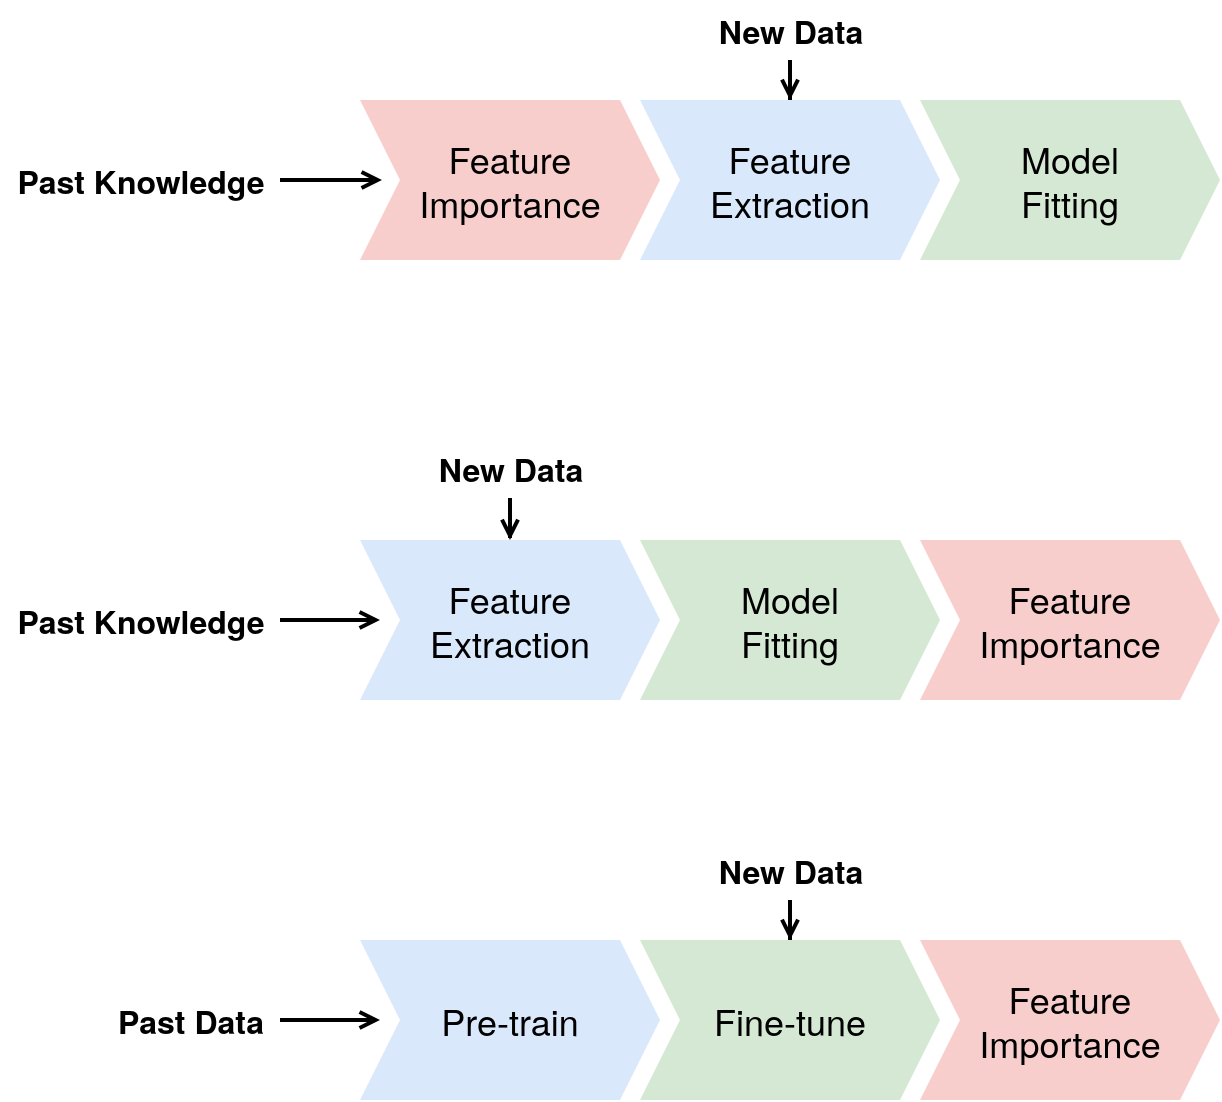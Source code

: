 <mxfile version="23.1.5" type="device">
  <diagram name="Pipelines" id="eZD0-G-Nd62M_n0Ie7R3">
    <mxGraphModel dx="1586" dy="880" grid="1" gridSize="10" guides="1" tooltips="1" connect="1" arrows="1" fold="1" page="1" pageScale="1" pageWidth="1169" pageHeight="827" background="none" math="1" shadow="0">
      <root>
        <mxCell id="0" />
        <mxCell id="1" parent="0" />
        <mxCell id="AMmRudQHQCqX7YxYYYv4-9" style="edgeStyle=orthogonalEdgeStyle;rounded=0;orthogonalLoop=1;jettySize=auto;html=1;fontFamily=Helvetica Neue;targetPerimeterSpacing=9;endArrow=open;endFill=0;strokeWidth=2;" edge="1" parent="1" source="AMmRudQHQCqX7YxYYYv4-8" target="AMmRudQHQCqX7YxYYYv4-13">
          <mxGeometry relative="1" as="geometry" />
        </mxCell>
        <mxCell id="AMmRudQHQCqX7YxYYYv4-8" value="Past Knowledge" style="text;html=1;align=center;verticalAlign=middle;resizable=0;points=[];autosize=1;strokeColor=none;fillColor=none;fontFamily=Helvetica Neue;fontSize=16;fontStyle=1;spacing=0;" vertex="1" parent="1">
          <mxGeometry x="20" y="255" width="140" height="30" as="geometry" />
        </mxCell>
        <mxCell id="AMmRudQHQCqX7YxYYYv4-11" style="edgeStyle=orthogonalEdgeStyle;rounded=0;orthogonalLoop=1;jettySize=auto;html=1;fontFamily=Helvetica Neue;targetPerimeterSpacing=10;endArrow=open;endFill=0;strokeWidth=2;" edge="1" parent="1" source="AMmRudQHQCqX7YxYYYv4-10" target="AMmRudQHQCqX7YxYYYv4-16">
          <mxGeometry relative="1" as="geometry">
            <mxPoint x="220" y="490" as="targetPoint" />
          </mxGeometry>
        </mxCell>
        <mxCell id="AMmRudQHQCqX7YxYYYv4-10" value="Past Knowledge" style="text;html=1;align=center;verticalAlign=middle;resizable=0;points=[];autosize=1;strokeColor=none;fillColor=none;fontFamily=Helvetica Neue;fontSize=16;fontStyle=1;spacing=0;" vertex="1" parent="1">
          <mxGeometry x="20" y="475" width="140" height="30" as="geometry" />
        </mxCell>
        <mxCell id="AMmRudQHQCqX7YxYYYv4-13" value="Feature&lt;br style=&quot;font-size: 18px;&quot;&gt;Importance" style="shape=step;perimeter=stepPerimeter;whiteSpace=wrap;html=1;fixedSize=1;fontFamily=Helvetica Neue;fontSize=18;fillColor=#f8cecc;strokeColor=none;" vertex="1" parent="1">
          <mxGeometry x="200" y="230" width="150" height="80" as="geometry" />
        </mxCell>
        <mxCell id="AMmRudQHQCqX7YxYYYv4-14" value="Model&lt;br style=&quot;font-size: 18px;&quot;&gt;Fitting" style="shape=step;perimeter=stepPerimeter;whiteSpace=wrap;html=1;fixedSize=1;fontFamily=Helvetica Neue;fontSize=18;fillColor=#d5e8d4;strokeColor=none;" vertex="1" parent="1">
          <mxGeometry x="480" y="230" width="150" height="80" as="geometry" />
        </mxCell>
        <mxCell id="AMmRudQHQCqX7YxYYYv4-15" value="Feature&lt;br style=&quot;font-size: 18px;&quot;&gt;Extraction" style="shape=step;perimeter=stepPerimeter;whiteSpace=wrap;html=1;fixedSize=1;fontFamily=Helvetica Neue;fontSize=18;fillColor=#dae8fc;strokeColor=none;" vertex="1" parent="1">
          <mxGeometry x="340" y="230" width="150" height="80" as="geometry" />
        </mxCell>
        <mxCell id="AMmRudQHQCqX7YxYYYv4-16" value="Feature&lt;br style=&quot;font-size: 18px;&quot;&gt;Extraction" style="shape=step;perimeter=stepPerimeter;whiteSpace=wrap;html=1;fixedSize=1;fontFamily=Helvetica Neue;fontSize=18;fillColor=#dae8fc;strokeColor=none;" vertex="1" parent="1">
          <mxGeometry x="200" y="450" width="150" height="80" as="geometry" />
        </mxCell>
        <mxCell id="AMmRudQHQCqX7YxYYYv4-17" value="Feature&lt;br&gt;Importance" style="shape=step;perimeter=stepPerimeter;whiteSpace=wrap;html=1;fixedSize=1;fontFamily=Helvetica Neue;fontSize=18;fillColor=#f8cecc;strokeColor=none;" vertex="1" parent="1">
          <mxGeometry x="480" y="450" width="150" height="80" as="geometry" />
        </mxCell>
        <mxCell id="AMmRudQHQCqX7YxYYYv4-18" value="Model&lt;br&gt;Fitting" style="shape=step;perimeter=stepPerimeter;whiteSpace=wrap;html=1;fixedSize=1;fontFamily=Helvetica Neue;fontSize=18;fillColor=#d5e8d4;strokeColor=none;" vertex="1" parent="1">
          <mxGeometry x="340" y="450" width="150" height="80" as="geometry" />
        </mxCell>
        <mxCell id="AMmRudQHQCqX7YxYYYv4-21" value="Pre-train" style="shape=step;perimeter=stepPerimeter;whiteSpace=wrap;html=1;fixedSize=1;fontFamily=Helvetica Neue;fontSize=18;fillColor=#dae8fc;strokeColor=none;" vertex="1" parent="1">
          <mxGeometry x="200" y="650" width="150" height="80" as="geometry" />
        </mxCell>
        <mxCell id="AMmRudQHQCqX7YxYYYv4-22" value="Feature&lt;br&gt;Importance" style="shape=step;perimeter=stepPerimeter;whiteSpace=wrap;html=1;fixedSize=1;fontFamily=Helvetica Neue;fontSize=18;fillColor=#f8cecc;strokeColor=none;" vertex="1" parent="1">
          <mxGeometry x="480" y="650" width="150" height="80" as="geometry" />
        </mxCell>
        <mxCell id="AMmRudQHQCqX7YxYYYv4-23" value="Fine-tune" style="shape=step;perimeter=stepPerimeter;whiteSpace=wrap;html=1;fixedSize=1;fontFamily=Helvetica Neue;fontSize=18;fillColor=#d5e8d4;strokeColor=none;" vertex="1" parent="1">
          <mxGeometry x="340" y="650" width="150" height="80" as="geometry" />
        </mxCell>
        <mxCell id="AMmRudQHQCqX7YxYYYv4-26" style="edgeStyle=orthogonalEdgeStyle;rounded=0;orthogonalLoop=1;jettySize=auto;html=1;fontFamily=Helvetica Neue;targetPerimeterSpacing=10;endArrow=open;endFill=0;strokeWidth=2;" edge="1" parent="1" source="AMmRudQHQCqX7YxYYYv4-27" target="AMmRudQHQCqX7YxYYYv4-21">
          <mxGeometry relative="1" as="geometry">
            <mxPoint x="210" y="690" as="targetPoint" />
          </mxGeometry>
        </mxCell>
        <mxCell id="AMmRudQHQCqX7YxYYYv4-27" value="Past Data" style="text;html=1;align=center;verticalAlign=middle;resizable=0;points=[];autosize=1;strokeColor=none;fillColor=none;fontFamily=Helvetica Neue;fontSize=16;fontStyle=1;spacing=0;" vertex="1" parent="1">
          <mxGeometry x="70" y="675" width="90" height="30" as="geometry" />
        </mxCell>
        <mxCell id="AMmRudQHQCqX7YxYYYv4-29" style="edgeStyle=orthogonalEdgeStyle;rounded=0;orthogonalLoop=1;jettySize=auto;html=1;endArrow=open;endFill=0;strokeWidth=2;" edge="1" parent="1" source="AMmRudQHQCqX7YxYYYv4-28" target="AMmRudQHQCqX7YxYYYv4-23">
          <mxGeometry relative="1" as="geometry" />
        </mxCell>
        <mxCell id="AMmRudQHQCqX7YxYYYv4-28" value="New Data" style="text;html=1;align=center;verticalAlign=middle;resizable=0;points=[];autosize=1;strokeColor=none;fillColor=none;fontFamily=Helvetica Neue;fontSize=16;fontStyle=1;spacing=0;" vertex="1" parent="1">
          <mxGeometry x="370" y="600" width="90" height="30" as="geometry" />
        </mxCell>
        <mxCell id="AMmRudQHQCqX7YxYYYv4-31" style="edgeStyle=orthogonalEdgeStyle;rounded=0;orthogonalLoop=1;jettySize=auto;html=1;endArrow=open;endFill=0;strokeWidth=2;" edge="1" parent="1" source="AMmRudQHQCqX7YxYYYv4-30" target="AMmRudQHQCqX7YxYYYv4-16">
          <mxGeometry relative="1" as="geometry" />
        </mxCell>
        <mxCell id="AMmRudQHQCqX7YxYYYv4-30" value="New Data" style="text;html=1;align=center;verticalAlign=middle;resizable=0;points=[];autosize=1;strokeColor=none;fillColor=none;fontFamily=Helvetica Neue;fontSize=16;fontStyle=1;spacing=0;" vertex="1" parent="1">
          <mxGeometry x="230" y="399" width="90" height="30" as="geometry" />
        </mxCell>
        <mxCell id="AMmRudQHQCqX7YxYYYv4-33" style="edgeStyle=orthogonalEdgeStyle;rounded=0;orthogonalLoop=1;jettySize=auto;html=1;endArrow=open;endFill=0;strokeWidth=2;" edge="1" parent="1" source="AMmRudQHQCqX7YxYYYv4-32" target="AMmRudQHQCqX7YxYYYv4-15">
          <mxGeometry relative="1" as="geometry" />
        </mxCell>
        <mxCell id="AMmRudQHQCqX7YxYYYv4-32" value="New Data" style="text;html=1;align=center;verticalAlign=middle;resizable=0;points=[];autosize=1;strokeColor=none;fillColor=none;fontFamily=Helvetica Neue;fontSize=16;fontStyle=1;spacing=0;" vertex="1" parent="1">
          <mxGeometry x="370" y="180" width="90" height="30" as="geometry" />
        </mxCell>
      </root>
    </mxGraphModel>
  </diagram>
</mxfile>
